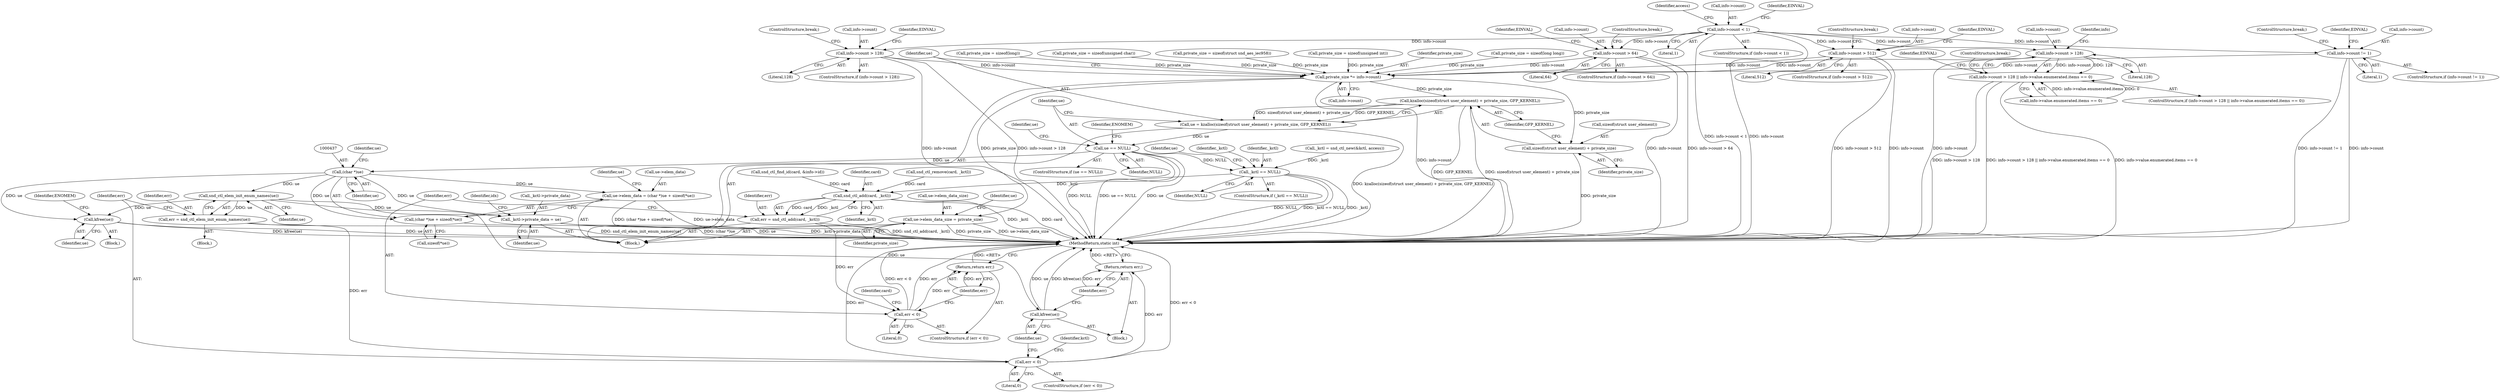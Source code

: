 digraph "0_linux_07f4d9d74a04aa7c72c5dae0ef97565f28f17b92@pointer" {
"1000131" [label="(Call,info->count < 1)"];
"1000310" [label="(Call,info->count > 128)"];
"1000393" [label="(Call,private_size *= info->count)"];
"1000400" [label="(Call,kzalloc(sizeof(struct user_element) + private_size, GFP_KERNEL))"];
"1000398" [label="(Call,ue = kzalloc(sizeof(struct user_element) + private_size, GFP_KERNEL))"];
"1000407" [label="(Call,ue == NULL)"];
"1000436" [label="(Call,(char *)ue)"];
"1000431" [label="(Call,ue->elem_data = (char *)ue + sizeof(*ue))"];
"1000435" [label="(Call,(char *)ue + sizeof(*ue))"];
"1000458" [label="(Call,snd_ctl_elem_init_enum_names(ue))"];
"1000456" [label="(Call,err = snd_ctl_elem_init_enum_names(ue))"];
"1000461" [label="(Call,err < 0)"];
"1000467" [label="(Return,return err;)"];
"1000465" [label="(Call,kfree(ue))"];
"1000489" [label="(Call,kfree(ue))"];
"1000494" [label="(Call,_kctl->private_data = ue)"];
"1000481" [label="(Call,_kctl == NULL)"];
"1000521" [label="(Call,snd_ctl_add(card, _kctl))"];
"1000519" [label="(Call,err = snd_ctl_add(card, _kctl))"];
"1000525" [label="(Call,err < 0)"];
"1000528" [label="(Return,return err;)"];
"1000401" [label="(Call,sizeof(struct user_element) + private_size)"];
"1000442" [label="(Call,ue->elem_data_size = private_size)"];
"1000325" [label="(Call,info->count > 64)"];
"1000341" [label="(Call,info->count > 128)"];
"1000340" [label="(Call,info->count > 128 || info->value.enumerated.items == 0)"];
"1000365" [label="(Call,info->count > 512)"];
"1000380" [label="(Call,info->count != 1)"];
"1000490" [label="(Identifier,ue)"];
"1000350" [label="(Identifier,info)"];
"1000305" [label="(Call,private_size = sizeof(long))"];
"1000441" [label="(Identifier,ue)"];
"1000407" [label="(Call,ue == NULL)"];
"1000466" [label="(Identifier,ue)"];
"1000177" [label="(Call,snd_ctl_find_id(card, &info->id))"];
"1000140" [label="(Identifier,access)"];
"1000431" [label="(Call,ue->elem_data = (char *)ue + sizeof(*ue))"];
"1000458" [label="(Call,snd_ctl_elem_init_enum_names(ue))"];
"1000483" [label="(Identifier,NULL)"];
"1000527" [label="(Literal,0)"];
"1000372" [label="(Identifier,EINVAL)"];
"1000415" [label="(Identifier,ue)"];
"1000357" [label="(Identifier,EINVAL)"];
"1000481" [label="(Call,_kctl == NULL)"];
"1000387" [label="(Identifier,EINVAL)"];
"1000495" [label="(Call,_kctl->private_data)"];
"1000402" [label="(Call,sizeof(struct user_element))"];
"1000482" [label="(Identifier,_kctl)"];
"1000393" [label="(Call,private_size *= info->count)"];
"1000462" [label="(Identifier,err)"];
"1000498" [label="(Identifier,ue)"];
"1000325" [label="(Call,info->count > 64)"];
"1000326" [label="(Call,info->count)"];
"1000442" [label="(Call,ue->elem_data_size = private_size)"];
"1000412" [label="(Identifier,ENOMEM)"];
"1000444" [label="(Identifier,ue)"];
"1000333" [label="(ControlStructure,break;)"];
"1000379" [label="(ControlStructure,if (info->count != 1))"];
"1000360" [label="(Call,private_size = sizeof(unsigned char))"];
"1000364" [label="(ControlStructure,if (info->count > 512))"];
"1000522" [label="(Identifier,card)"];
"1000309" [label="(ControlStructure,if (info->count > 128))"];
"1000345" [label="(Literal,128)"];
"1000521" [label="(Call,snd_ctl_add(card, _kctl))"];
"1000524" [label="(ControlStructure,if (err < 0))"];
"1000131" [label="(Call,info->count < 1)"];
"1000471" [label="(Identifier,kctl)"];
"1000358" [label="(ControlStructure,break;)"];
"1000494" [label="(Call,_kctl->private_data = ue)"];
"1000465" [label="(Call,kfree(ue))"];
"1000463" [label="(Literal,0)"];
"1000135" [label="(Literal,1)"];
"1000398" [label="(Call,ue = kzalloc(sizeof(struct user_element) + private_size, GFP_KERNEL))"];
"1000461" [label="(Call,err < 0)"];
"1000317" [label="(Identifier,EINVAL)"];
"1000340" [label="(Call,info->count > 128 || info->value.enumerated.items == 0)"];
"1000373" [label="(ControlStructure,break;)"];
"1000399" [label="(Identifier,ue)"];
"1000533" [label="(Identifier,card)"];
"1000104" [label="(Block,)"];
"1000432" [label="(Call,ue->elem_data)"];
"1000332" [label="(Identifier,EINVAL)"];
"1000446" [label="(Identifier,private_size)"];
"1000546" [label="(MethodReturn,static int)"];
"1000324" [label="(ControlStructure,if (info->count > 64))"];
"1000501" [label="(Identifier,idx)"];
"1000381" [label="(Call,info->count)"];
"1000460" [label="(ControlStructure,if (err < 0))"];
"1000314" [label="(Literal,128)"];
"1000365" [label="(Call,info->count > 512)"];
"1000406" [label="(ControlStructure,if (ue == NULL))"];
"1000404" [label="(Identifier,private_size)"];
"1000384" [label="(Literal,1)"];
"1000375" [label="(Call,private_size = sizeof(struct snd_aes_iec958))"];
"1000342" [label="(Call,info->count)"];
"1000401" [label="(Call,sizeof(struct user_element) + private_size)"];
"1000480" [label="(ControlStructure,if (_kctl == NULL))"];
"1000405" [label="(Identifier,GFP_KERNEL)"];
"1000380" [label="(Call,info->count != 1)"];
"1000526" [label="(Identifier,err)"];
"1000484" [label="(Block,)"];
"1000130" [label="(ControlStructure,if (info->count < 1))"];
"1000346" [label="(Call,info->value.enumerated.items == 0)"];
"1000474" [label="(Call,_kctl = snd_ctl_new(&kctl, access))"];
"1000468" [label="(Identifier,err)"];
"1000519" [label="(Call,err = snd_ctl_add(card, _kctl))"];
"1000436" [label="(Call,(char *)ue)"];
"1000438" [label="(Identifier,ue)"];
"1000335" [label="(Call,private_size = sizeof(unsigned int))"];
"1000400" [label="(Call,kzalloc(sizeof(struct user_element) + private_size, GFP_KERNEL))"];
"1000451" [label="(Identifier,ue)"];
"1000339" [label="(ControlStructure,if (info->count > 128 || info->value.enumerated.items == 0))"];
"1000467" [label="(Return,return err;)"];
"1000520" [label="(Identifier,err)"];
"1000456" [label="(Call,err = snd_ctl_elem_init_enum_names(ue))"];
"1000394" [label="(Identifier,private_size)"];
"1000457" [label="(Identifier,err)"];
"1000341" [label="(Call,info->count > 128)"];
"1000132" [label="(Call,info->count)"];
"1000395" [label="(Call,info->count)"];
"1000528" [label="(Return,return err;)"];
"1000408" [label="(Identifier,ue)"];
"1000529" [label="(Identifier,err)"];
"1000409" [label="(Identifier,NULL)"];
"1000318" [label="(ControlStructure,break;)"];
"1000493" [label="(Identifier,ENOMEM)"];
"1000523" [label="(Identifier,_kctl)"];
"1000487" [label="(Identifier,ue)"];
"1000489" [label="(Call,kfree(ue))"];
"1000311" [label="(Call,info->count)"];
"1000193" [label="(Call,snd_ctl_remove(card, _kctl))"];
"1000369" [label="(Literal,512)"];
"1000310" [label="(Call,info->count > 128)"];
"1000464" [label="(Block,)"];
"1000138" [label="(Identifier,EINVAL)"];
"1000435" [label="(Call,(char *)ue + sizeof(*ue))"];
"1000455" [label="(Block,)"];
"1000388" [label="(ControlStructure,break;)"];
"1000443" [label="(Call,ue->elem_data_size)"];
"1000329" [label="(Literal,64)"];
"1000320" [label="(Call,private_size = sizeof(long long))"];
"1000525" [label="(Call,err < 0)"];
"1000439" [label="(Call,sizeof(*ue))"];
"1000496" [label="(Identifier,_kctl)"];
"1000459" [label="(Identifier,ue)"];
"1000366" [label="(Call,info->count)"];
"1000131" -> "1000130"  [label="AST: "];
"1000131" -> "1000135"  [label="CFG: "];
"1000132" -> "1000131"  [label="AST: "];
"1000135" -> "1000131"  [label="AST: "];
"1000138" -> "1000131"  [label="CFG: "];
"1000140" -> "1000131"  [label="CFG: "];
"1000131" -> "1000546"  [label="DDG: info->count"];
"1000131" -> "1000546"  [label="DDG: info->count < 1"];
"1000131" -> "1000310"  [label="DDG: info->count"];
"1000131" -> "1000325"  [label="DDG: info->count"];
"1000131" -> "1000341"  [label="DDG: info->count"];
"1000131" -> "1000365"  [label="DDG: info->count"];
"1000131" -> "1000380"  [label="DDG: info->count"];
"1000310" -> "1000309"  [label="AST: "];
"1000310" -> "1000314"  [label="CFG: "];
"1000311" -> "1000310"  [label="AST: "];
"1000314" -> "1000310"  [label="AST: "];
"1000317" -> "1000310"  [label="CFG: "];
"1000318" -> "1000310"  [label="CFG: "];
"1000310" -> "1000546"  [label="DDG: info->count > 128"];
"1000310" -> "1000546"  [label="DDG: info->count"];
"1000310" -> "1000393"  [label="DDG: info->count"];
"1000393" -> "1000104"  [label="AST: "];
"1000393" -> "1000395"  [label="CFG: "];
"1000394" -> "1000393"  [label="AST: "];
"1000395" -> "1000393"  [label="AST: "];
"1000399" -> "1000393"  [label="CFG: "];
"1000393" -> "1000546"  [label="DDG: info->count"];
"1000325" -> "1000393"  [label="DDG: info->count"];
"1000341" -> "1000393"  [label="DDG: info->count"];
"1000365" -> "1000393"  [label="DDG: info->count"];
"1000380" -> "1000393"  [label="DDG: info->count"];
"1000375" -> "1000393"  [label="DDG: private_size"];
"1000335" -> "1000393"  [label="DDG: private_size"];
"1000360" -> "1000393"  [label="DDG: private_size"];
"1000305" -> "1000393"  [label="DDG: private_size"];
"1000320" -> "1000393"  [label="DDG: private_size"];
"1000393" -> "1000400"  [label="DDG: private_size"];
"1000393" -> "1000401"  [label="DDG: private_size"];
"1000393" -> "1000442"  [label="DDG: private_size"];
"1000400" -> "1000398"  [label="AST: "];
"1000400" -> "1000405"  [label="CFG: "];
"1000401" -> "1000400"  [label="AST: "];
"1000405" -> "1000400"  [label="AST: "];
"1000398" -> "1000400"  [label="CFG: "];
"1000400" -> "1000546"  [label="DDG: GFP_KERNEL"];
"1000400" -> "1000546"  [label="DDG: sizeof(struct user_element) + private_size"];
"1000400" -> "1000398"  [label="DDG: sizeof(struct user_element) + private_size"];
"1000400" -> "1000398"  [label="DDG: GFP_KERNEL"];
"1000398" -> "1000104"  [label="AST: "];
"1000399" -> "1000398"  [label="AST: "];
"1000408" -> "1000398"  [label="CFG: "];
"1000398" -> "1000546"  [label="DDG: kzalloc(sizeof(struct user_element) + private_size, GFP_KERNEL)"];
"1000398" -> "1000407"  [label="DDG: ue"];
"1000407" -> "1000406"  [label="AST: "];
"1000407" -> "1000409"  [label="CFG: "];
"1000408" -> "1000407"  [label="AST: "];
"1000409" -> "1000407"  [label="AST: "];
"1000412" -> "1000407"  [label="CFG: "];
"1000415" -> "1000407"  [label="CFG: "];
"1000407" -> "1000546"  [label="DDG: NULL"];
"1000407" -> "1000546"  [label="DDG: ue == NULL"];
"1000407" -> "1000546"  [label="DDG: ue"];
"1000407" -> "1000436"  [label="DDG: ue"];
"1000407" -> "1000481"  [label="DDG: NULL"];
"1000436" -> "1000435"  [label="AST: "];
"1000436" -> "1000438"  [label="CFG: "];
"1000437" -> "1000436"  [label="AST: "];
"1000438" -> "1000436"  [label="AST: "];
"1000441" -> "1000436"  [label="CFG: "];
"1000436" -> "1000431"  [label="DDG: ue"];
"1000436" -> "1000435"  [label="DDG: ue"];
"1000436" -> "1000458"  [label="DDG: ue"];
"1000436" -> "1000489"  [label="DDG: ue"];
"1000436" -> "1000494"  [label="DDG: ue"];
"1000431" -> "1000104"  [label="AST: "];
"1000431" -> "1000435"  [label="CFG: "];
"1000432" -> "1000431"  [label="AST: "];
"1000435" -> "1000431"  [label="AST: "];
"1000444" -> "1000431"  [label="CFG: "];
"1000431" -> "1000546"  [label="DDG: ue->elem_data"];
"1000431" -> "1000546"  [label="DDG: (char *)ue + sizeof(*ue)"];
"1000435" -> "1000439"  [label="CFG: "];
"1000439" -> "1000435"  [label="AST: "];
"1000435" -> "1000546"  [label="DDG: (char *)ue"];
"1000458" -> "1000456"  [label="AST: "];
"1000458" -> "1000459"  [label="CFG: "];
"1000459" -> "1000458"  [label="AST: "];
"1000456" -> "1000458"  [label="CFG: "];
"1000458" -> "1000456"  [label="DDG: ue"];
"1000458" -> "1000465"  [label="DDG: ue"];
"1000458" -> "1000489"  [label="DDG: ue"];
"1000458" -> "1000494"  [label="DDG: ue"];
"1000456" -> "1000455"  [label="AST: "];
"1000457" -> "1000456"  [label="AST: "];
"1000462" -> "1000456"  [label="CFG: "];
"1000456" -> "1000546"  [label="DDG: snd_ctl_elem_init_enum_names(ue)"];
"1000456" -> "1000461"  [label="DDG: err"];
"1000461" -> "1000460"  [label="AST: "];
"1000461" -> "1000463"  [label="CFG: "];
"1000462" -> "1000461"  [label="AST: "];
"1000463" -> "1000461"  [label="AST: "];
"1000466" -> "1000461"  [label="CFG: "];
"1000471" -> "1000461"  [label="CFG: "];
"1000461" -> "1000546"  [label="DDG: err < 0"];
"1000461" -> "1000546"  [label="DDG: err"];
"1000461" -> "1000467"  [label="DDG: err"];
"1000467" -> "1000464"  [label="AST: "];
"1000467" -> "1000468"  [label="CFG: "];
"1000468" -> "1000467"  [label="AST: "];
"1000546" -> "1000467"  [label="CFG: "];
"1000467" -> "1000546"  [label="DDG: <RET>"];
"1000468" -> "1000467"  [label="DDG: err"];
"1000465" -> "1000464"  [label="AST: "];
"1000465" -> "1000466"  [label="CFG: "];
"1000466" -> "1000465"  [label="AST: "];
"1000468" -> "1000465"  [label="CFG: "];
"1000465" -> "1000546"  [label="DDG: kfree(ue)"];
"1000465" -> "1000546"  [label="DDG: ue"];
"1000489" -> "1000484"  [label="AST: "];
"1000489" -> "1000490"  [label="CFG: "];
"1000490" -> "1000489"  [label="AST: "];
"1000493" -> "1000489"  [label="CFG: "];
"1000489" -> "1000546"  [label="DDG: kfree(ue)"];
"1000489" -> "1000546"  [label="DDG: ue"];
"1000494" -> "1000104"  [label="AST: "];
"1000494" -> "1000498"  [label="CFG: "];
"1000495" -> "1000494"  [label="AST: "];
"1000498" -> "1000494"  [label="AST: "];
"1000501" -> "1000494"  [label="CFG: "];
"1000494" -> "1000546"  [label="DDG: ue"];
"1000494" -> "1000546"  [label="DDG: _kctl->private_data"];
"1000481" -> "1000480"  [label="AST: "];
"1000481" -> "1000483"  [label="CFG: "];
"1000482" -> "1000481"  [label="AST: "];
"1000483" -> "1000481"  [label="AST: "];
"1000487" -> "1000481"  [label="CFG: "];
"1000496" -> "1000481"  [label="CFG: "];
"1000481" -> "1000546"  [label="DDG: NULL"];
"1000481" -> "1000546"  [label="DDG: _kctl == NULL"];
"1000481" -> "1000546"  [label="DDG: _kctl"];
"1000474" -> "1000481"  [label="DDG: _kctl"];
"1000481" -> "1000521"  [label="DDG: _kctl"];
"1000521" -> "1000519"  [label="AST: "];
"1000521" -> "1000523"  [label="CFG: "];
"1000522" -> "1000521"  [label="AST: "];
"1000523" -> "1000521"  [label="AST: "];
"1000519" -> "1000521"  [label="CFG: "];
"1000521" -> "1000546"  [label="DDG: card"];
"1000521" -> "1000546"  [label="DDG: _kctl"];
"1000521" -> "1000519"  [label="DDG: card"];
"1000521" -> "1000519"  [label="DDG: _kctl"];
"1000177" -> "1000521"  [label="DDG: card"];
"1000193" -> "1000521"  [label="DDG: card"];
"1000519" -> "1000104"  [label="AST: "];
"1000520" -> "1000519"  [label="AST: "];
"1000526" -> "1000519"  [label="CFG: "];
"1000519" -> "1000546"  [label="DDG: snd_ctl_add(card, _kctl)"];
"1000519" -> "1000525"  [label="DDG: err"];
"1000525" -> "1000524"  [label="AST: "];
"1000525" -> "1000527"  [label="CFG: "];
"1000526" -> "1000525"  [label="AST: "];
"1000527" -> "1000525"  [label="AST: "];
"1000529" -> "1000525"  [label="CFG: "];
"1000533" -> "1000525"  [label="CFG: "];
"1000525" -> "1000546"  [label="DDG: err < 0"];
"1000525" -> "1000546"  [label="DDG: err"];
"1000525" -> "1000528"  [label="DDG: err"];
"1000528" -> "1000524"  [label="AST: "];
"1000528" -> "1000529"  [label="CFG: "];
"1000529" -> "1000528"  [label="AST: "];
"1000546" -> "1000528"  [label="CFG: "];
"1000528" -> "1000546"  [label="DDG: <RET>"];
"1000529" -> "1000528"  [label="DDG: err"];
"1000401" -> "1000404"  [label="CFG: "];
"1000402" -> "1000401"  [label="AST: "];
"1000404" -> "1000401"  [label="AST: "];
"1000405" -> "1000401"  [label="CFG: "];
"1000401" -> "1000546"  [label="DDG: private_size"];
"1000442" -> "1000104"  [label="AST: "];
"1000442" -> "1000446"  [label="CFG: "];
"1000443" -> "1000442"  [label="AST: "];
"1000446" -> "1000442"  [label="AST: "];
"1000451" -> "1000442"  [label="CFG: "];
"1000442" -> "1000546"  [label="DDG: ue->elem_data_size"];
"1000442" -> "1000546"  [label="DDG: private_size"];
"1000325" -> "1000324"  [label="AST: "];
"1000325" -> "1000329"  [label="CFG: "];
"1000326" -> "1000325"  [label="AST: "];
"1000329" -> "1000325"  [label="AST: "];
"1000332" -> "1000325"  [label="CFG: "];
"1000333" -> "1000325"  [label="CFG: "];
"1000325" -> "1000546"  [label="DDG: info->count"];
"1000325" -> "1000546"  [label="DDG: info->count > 64"];
"1000341" -> "1000340"  [label="AST: "];
"1000341" -> "1000345"  [label="CFG: "];
"1000342" -> "1000341"  [label="AST: "];
"1000345" -> "1000341"  [label="AST: "];
"1000350" -> "1000341"  [label="CFG: "];
"1000340" -> "1000341"  [label="CFG: "];
"1000341" -> "1000546"  [label="DDG: info->count"];
"1000341" -> "1000340"  [label="DDG: info->count"];
"1000341" -> "1000340"  [label="DDG: 128"];
"1000340" -> "1000339"  [label="AST: "];
"1000340" -> "1000346"  [label="CFG: "];
"1000346" -> "1000340"  [label="AST: "];
"1000357" -> "1000340"  [label="CFG: "];
"1000358" -> "1000340"  [label="CFG: "];
"1000340" -> "1000546"  [label="DDG: info->count > 128 || info->value.enumerated.items == 0"];
"1000340" -> "1000546"  [label="DDG: info->value.enumerated.items == 0"];
"1000340" -> "1000546"  [label="DDG: info->count > 128"];
"1000346" -> "1000340"  [label="DDG: info->value.enumerated.items"];
"1000346" -> "1000340"  [label="DDG: 0"];
"1000365" -> "1000364"  [label="AST: "];
"1000365" -> "1000369"  [label="CFG: "];
"1000366" -> "1000365"  [label="AST: "];
"1000369" -> "1000365"  [label="AST: "];
"1000372" -> "1000365"  [label="CFG: "];
"1000373" -> "1000365"  [label="CFG: "];
"1000365" -> "1000546"  [label="DDG: info->count > 512"];
"1000365" -> "1000546"  [label="DDG: info->count"];
"1000380" -> "1000379"  [label="AST: "];
"1000380" -> "1000384"  [label="CFG: "];
"1000381" -> "1000380"  [label="AST: "];
"1000384" -> "1000380"  [label="AST: "];
"1000387" -> "1000380"  [label="CFG: "];
"1000388" -> "1000380"  [label="CFG: "];
"1000380" -> "1000546"  [label="DDG: info->count != 1"];
"1000380" -> "1000546"  [label="DDG: info->count"];
}
